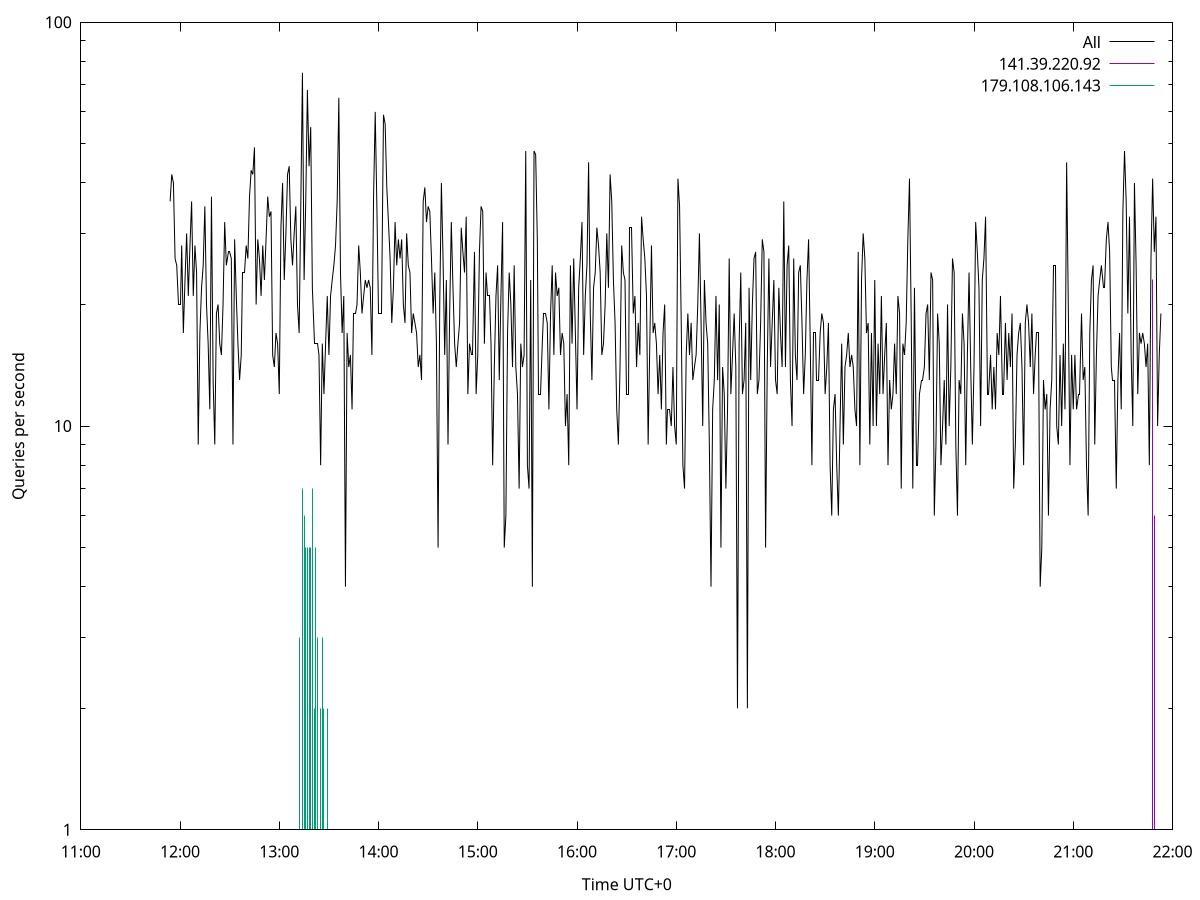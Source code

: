 set terminal pngcairo size 1024,768
set output 'Sun Jan  7 10:11:54 2024.png'
set ylabel 'Queries per second'
set xlabel 'Time UTC+0'
set xdata time
set timefmt "%s"
set log y
plot \
'-' using 1:2 linecolor 0 linetype 2 with lines title 'All', \
'-' using 1:2 linecolor 1 linetype 3 with impulses title "141.39.220.92", \
'-' using 1:2 linecolor 2 linetype 3 with impulses title "179.108.106.143"
1704597114 36
1704597115 42
1704597116 40
1704597117 26
1704597118 25
1704597119 20
1704597120 20
1704597121 28
1704597122 17
1704597123 23
1704597124 30
1704597125 21
1704597126 28
1704597127 36
1704597128 21
1704597129 28
1704597130 24
1704597131 9
1704597132 17
1704597133 22
1704597134 25
1704597135 35
1704597136 20
1704597137 16
1704597138 11
1704597139 37
1704597140 13
1704597141 9
1704597142 19
1704597143 20
1704597144 16
1704597145 15
1704597146 20
1704597147 32
1704597148 25
1704597149 27
1704597150 27
1704597151 26
1704597152 9
1704597153 29
1704597154 21
1704597155 16
1704597156 13
1704597157 15
1704597158 24
1704597159 24
1704597160 28
1704597161 26
1704597162 37
1704597163 43
1704597164 42
1704597165 49
1704597166 20
1704597167 29
1704597168 26
1704597169 21
1704597170 28
1704597171 23
1704597172 29
1704597173 37
1704597174 33
1704597175 34
1704597176 15
1704597177 14
1704597178 17
1704597179 16
1704597180 12
1704597181 31
1704597182 40
1704597183 23
1704597184 30
1704597185 42
1704597186 44
1704597187 29
1704597188 25
1704597189 30
1704597190 35
1704597191 20
1704597192 17
1704597193 35
1704597194 75
1704597195 23
1704597196 36
1704597197 68
1704597198 44
1704597199 55
1704597200 22
1704597201 16
1704597202 16
1704597203 16
1704597204 15
1704597205 8
1704597206 16
1704597207 12
1704597208 16
1704597209 21
1704597210 15
1704597211 21
1704597212 23
1704597213 25
1704597214 28
1704597215 36
1704597216 65
1704597217 24
1704597218 17
1704597219 21
1704597220 4
1704597221 17
1704597222 14
1704597223 15
1704597224 11
1704597225 19
1704597226 19
1704597227 20
1704597228 28
1704597229 24
1704597230 19
1704597231 21
1704597232 23
1704597233 22
1704597234 23
1704597235 22
1704597236 15
1704597237 37
1704597238 60
1704597239 35
1704597240 19
1704597241 19
1704597242 19
1704597243 59
1704597244 56
1704597245 39
1704597246 32
1704597247 26
1704597248 18
1704597249 22
1704597250 32
1704597251 25
1704597252 29
1704597253 26
1704597254 29
1704597255 20
1704597256 18
1704597257 30
1704597258 25
1704597259 24
1704597260 17
1704597261 19
1704597262 18
1704597263 17
1704597264 14
1704597265 15
1704597266 13
1704597267 36
1704597268 39
1704597269 32
1704597270 35
1704597271 34
1704597272 26
1704597273 19
1704597274 24
1704597275 16
1704597276 5
1704597277 20
1704597278 40
1704597279 26
1704597280 15
1704597281 23
1704597282 9
1704597283 19
1704597284 32
1704597285 22
1704597286 16
1704597287 14
1704597288 16
1704597289 18
1704597290 31
1704597291 27
1704597292 24
1704597293 33
1704597294 12
1704597295 16
1704597296 15
1704597297 15
1704597298 27
1704597299 12
1704597300 15
1704597301 27
1704597302 35
1704597303 34
1704597304 16
1704597305 24
1704597306 21
1704597307 21
1704597308 16
1704597309 8
1704597310 14
1704597311 21
1704597312 25
1704597313 13
1704597314 21
1704597315 32
1704597316 5
1704597317 6
1704597318 17
1704597319 24
1704597320 20
1704597321 14
1704597322 25
1704597323 14
1704597324 12
1704597325 7
1704597326 16
1704597327 14
1704597328 15
1704597329 48
1704597330 8
1704597331 7
1704597332 23
1704597333 4
1704597334 48
1704597335 47
1704597336 29
1704597337 12
1704597338 12
1704597339 16
1704597340 19
1704597341 19
1704597342 18
1704597343 11
1704597344 19
1704597345 25
1704597346 15
1704597347 24
1704597348 21
1704597349 22
1704597350 15
1704597351 17
1704597352 16
1704597353 10
1704597354 12
1704597355 8
1704597356 25
1704597357 16
1704597358 26
1704597359 17
1704597360 11
1704597361 22
1704597362 26
1704597363 32
1704597364 15
1704597365 21
1704597366 25
1704597367 45
1704597368 19
1704597369 13
1704597370 22
1704597371 24
1704597372 31
1704597373 28
1704597374 24
1704597375 15
1704597376 16
1704597377 20
1704597378 30
1704597379 22
1704597380 42
1704597381 36
1704597382 23
1704597383 18
1704597384 11
1704597385 9
1704597386 14
1704597387 28
1704597388 24
1704597389 23
1704597390 12
1704597391 12
1704597392 31
1704597393 31
1704597394 19
1704597395 21
1704597396 14
1704597397 18
1704597398 15
1704597399 33
1704597400 29
1704597401 26
1704597402 21
1704597403 9
1704597404 16
1704597405 28
1704597406 17
1704597407 18
1704597408 16
1704597409 12
1704597410 15
1704597411 11
1704597412 17
1704597413 20
1704597414 9
1704597415 11
1704597416 11
1704597417 10
1704597418 14
1704597419 10
1704597420 9
1704597421 41
1704597422 35
1704597423 18
1704597424 8
1704597425 7
1704597426 15
1704597427 19
1704597428 15
1704597429 18
1704597430 13
1704597431 14
1704597432 15
1704597433 20
1704597434 30
1704597435 18
1704597436 10
1704597437 23
1704597438 18
1704597439 16
1704597440 9
1704597441 4
1704597442 11
1704597443 13
1704597444 21
1704597445 13
1704597446 20
1704597447 5
1704597448 14
1704597449 12
1704597450 7
1704597451 11
1704597452 26
1704597453 12
1704597454 15
1704597455 19
1704597456 14
1704597457 2
1704597458 16
1704597459 24
1704597460 12
1704597461 13
1704597462 18
1704597463 2
1704597464 22
1704597465 13
1704597466 20
1704597467 26
1704597468 27
1704597469 12
1704597470 13
1704597471 18
1704597472 29
1704597473 27
1704597474 5
1704597475 14
1704597476 26
1704597477 14
1704597478 18
1704597479 23
1704597480 13
1704597481 12
1704597482 22
1704597483 17
1704597484 14
1704597485 36
1704597486 14
1704597487 25
1704597488 28
1704597489 13
1704597490 10
1704597491 26
1704597492 15
1704597493 13
1704597494 24
1704597495 25
1704597496 18
1704597497 12
1704597498 15
1704597499 23
1704597500 29
1704597501 16
1704597502 8
1704597503 17
1704597504 17
1704597505 13
1704597506 13
1704597507 17
1704597508 19
1704597509 18
1704597510 12
1704597511 14
1704597512 18
1704597513 8
1704597514 6
1704597515 11
1704597516 12
1704597517 8
1704597518 6
1704597519 10
1704597520 16
1704597521 9
1704597522 14
1704597523 15
1704597524 17
1704597525 14
1704597526 15
1704597527 14
1704597528 11
1704597529 10
1704597530 27
1704597531 8
1704597532 23
1704597533 30
1704597534 26
1704597535 17
1704597536 18
1704597537 9
1704597538 17
1704597539 10
1704597540 23
1704597541 10
1704597542 16
1704597543 12
1704597544 21
1704597545 12
1704597546 15
1704597547 18
1704597548 8
1704597549 13
1704597550 11
1704597551 12
1704597552 16
1704597553 12
1704597554 21
1704597555 19
1704597556 7
1704597557 16
1704597558 15
1704597559 18
1704597560 29
1704597561 41
1704597562 19
1704597563 7
1704597564 22
1704597565 8
1704597566 8
1704597567 12
1704597568 13
1704597569 13
1704597570 14
1704597571 19
1704597572 20
1704597573 13
1704597574 24
1704597575 23
1704597576 6
1704597577 9
1704597578 19
1704597579 16
1704597580 8
1704597581 10
1704597582 13
1704597583 9
1704597584 20
1704597585 10
1704597586 14
1704597587 26
1704597588 24
1704597589 9
1704597590 6
1704597591 13
1704597592 12
1704597593 19
1704597594 16
1704597595 8
1704597596 15
1704597597 24
1704597598 14
1704597599 9
1704597600 14
1704597601 32
1704597602 27
1704597603 22
1704597604 10
1704597605 23
1704597606 26
1704597607 33
1704597608 12
1704597609 12
1704597610 15
1704597611 11
1704597612 14
1704597613 11
1704597614 17
1704597615 15
1704597616 21
1704597617 12
1704597618 12
1704597619 18
1704597620 13
1704597621 17
1704597622 14
1704597623 19
1704597624 7
1704597625 9
1704597626 15
1704597627 17
1704597628 18
1704597629 14
1704597630 8
1704597631 18
1704597632 20
1704597633 18
1704597634 14
1704597635 19
1704597636 12
1704597637 15
1704597638 17
1704597639 17
1704597640 4
1704597641 5
1704597642 13
1704597643 11
1704597644 12
1704597645 6
1704597646 11
1704597647 13
1704597648 25
1704597649 25
1704597650 10
1704597651 9
1704597652 15
1704597653 10
1704597654 16
1704597655 11
1704597656 45
1704597657 20
1704597658 8
1704597659 15
1704597660 11
1704597661 15
1704597662 11
1704597663 12
1704597664 12
1704597665 19
1704597666 13
1704597667 14
1704597668 8
1704597669 6
1704597670 17
1704597671 23
1704597672 25
1704597673 9
1704597674 15
1704597675 21
1704597676 23
1704597677 25
1704597678 22
1704597679 22
1704597680 29
1704597681 32
1704597682 27
1704597683 14
1704597684 13
1704597685 13
1704597686 7
1704597687 13
1704597688 17
1704597689 11
1704597690 34
1704597691 48
1704597692 36
1704597693 19
1704597694 33
1704597695 15
1704597696 10
1704597697 40
1704597698 25
1704597699 12
1704597700 17
1704597701 16
1704597702 17
1704597703 16
1704597704 14
1704597705 16
1704597706 8
1704597707 26
1704597708 41
1704597709 27
1704597710 33
1704597711 10
1704597712 15
1704597713 19

e
1704597708 23
1704597709 6

e
1704597191 1
1704597192 3
1704597194 7
1704597195 6
1704597196 5
1704597197 5
1704597198 5
1704597199 5
1704597200 7
1704597201 2
1704597202 5
1704597203 3
1704597205 2
1704597206 3
1704597207 2
1704597208 1
1704597209 2

e
